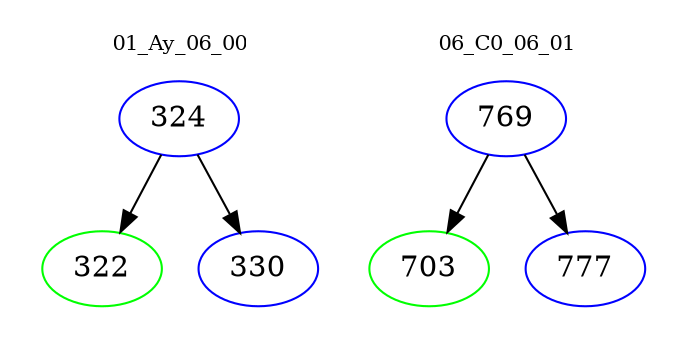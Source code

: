 digraph{
subgraph cluster_0 {
color = white
label = "01_Ay_06_00";
fontsize=10;
T0_324 [label="324", color="blue"]
T0_324 -> T0_322 [color="black"]
T0_322 [label="322", color="green"]
T0_324 -> T0_330 [color="black"]
T0_330 [label="330", color="blue"]
}
subgraph cluster_1 {
color = white
label = "06_C0_06_01";
fontsize=10;
T1_769 [label="769", color="blue"]
T1_769 -> T1_703 [color="black"]
T1_703 [label="703", color="green"]
T1_769 -> T1_777 [color="black"]
T1_777 [label="777", color="blue"]
}
}
